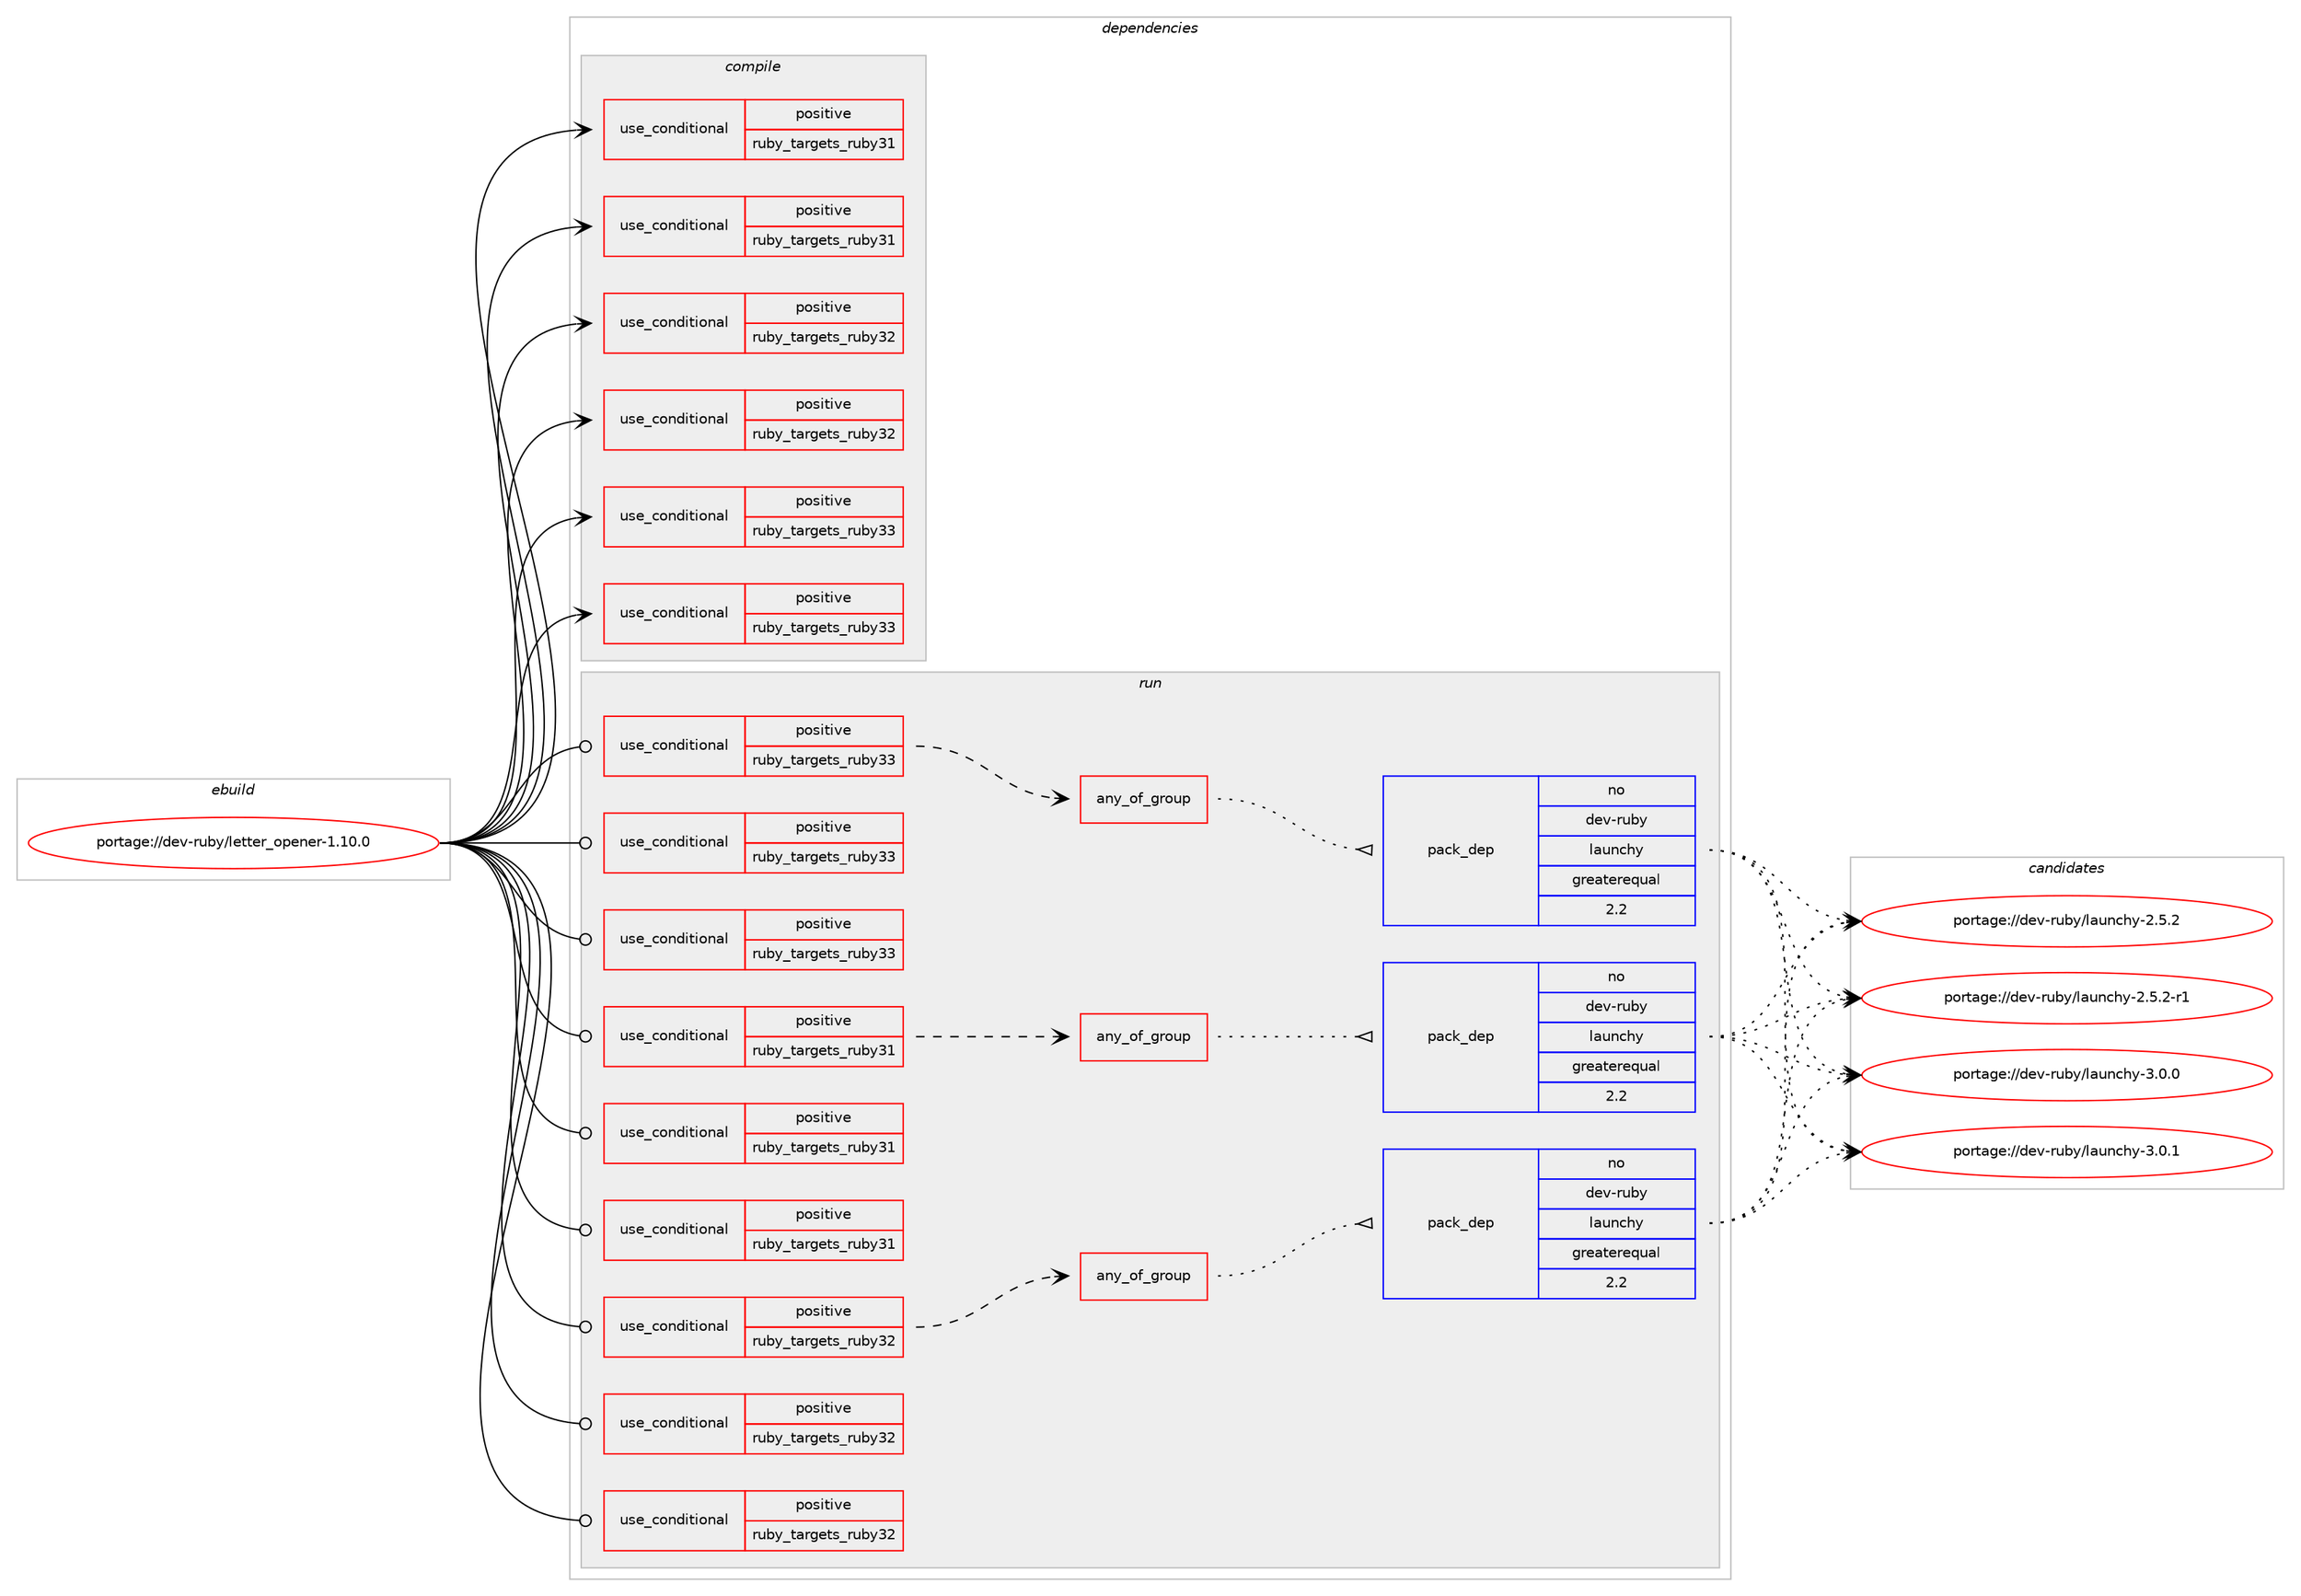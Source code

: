 digraph prolog {

# *************
# Graph options
# *************

newrank=true;
concentrate=true;
compound=true;
graph [rankdir=LR,fontname=Helvetica,fontsize=10,ranksep=1.5];#, ranksep=2.5, nodesep=0.2];
edge  [arrowhead=vee];
node  [fontname=Helvetica,fontsize=10];

# **********
# The ebuild
# **********

subgraph cluster_leftcol {
color=gray;
rank=same;
label=<<i>ebuild</i>>;
id [label="portage://dev-ruby/letter_opener-1.10.0", color=red, width=4, href="../dev-ruby/letter_opener-1.10.0.svg"];
}

# ****************
# The dependencies
# ****************

subgraph cluster_midcol {
color=gray;
label=<<i>dependencies</i>>;
subgraph cluster_compile {
fillcolor="#eeeeee";
style=filled;
label=<<i>compile</i>>;
subgraph cond48499 {
dependency96037 [label=<<TABLE BORDER="0" CELLBORDER="1" CELLSPACING="0" CELLPADDING="4"><TR><TD ROWSPAN="3" CELLPADDING="10">use_conditional</TD></TR><TR><TD>positive</TD></TR><TR><TD>ruby_targets_ruby31</TD></TR></TABLE>>, shape=none, color=red];
# *** BEGIN UNKNOWN DEPENDENCY TYPE (TODO) ***
# dependency96037 -> package_dependency(portage://dev-ruby/letter_opener-1.10.0,install,no,dev-lang,ruby,none,[,,],[slot(3.1)],[])
# *** END UNKNOWN DEPENDENCY TYPE (TODO) ***

}
id:e -> dependency96037:w [weight=20,style="solid",arrowhead="vee"];
subgraph cond48500 {
dependency96038 [label=<<TABLE BORDER="0" CELLBORDER="1" CELLSPACING="0" CELLPADDING="4"><TR><TD ROWSPAN="3" CELLPADDING="10">use_conditional</TD></TR><TR><TD>positive</TD></TR><TR><TD>ruby_targets_ruby31</TD></TR></TABLE>>, shape=none, color=red];
# *** BEGIN UNKNOWN DEPENDENCY TYPE (TODO) ***
# dependency96038 -> package_dependency(portage://dev-ruby/letter_opener-1.10.0,install,no,virtual,rubygems,none,[,,],[],[use(enable(ruby_targets_ruby31),negative)])
# *** END UNKNOWN DEPENDENCY TYPE (TODO) ***

}
id:e -> dependency96038:w [weight=20,style="solid",arrowhead="vee"];
subgraph cond48501 {
dependency96039 [label=<<TABLE BORDER="0" CELLBORDER="1" CELLSPACING="0" CELLPADDING="4"><TR><TD ROWSPAN="3" CELLPADDING="10">use_conditional</TD></TR><TR><TD>positive</TD></TR><TR><TD>ruby_targets_ruby32</TD></TR></TABLE>>, shape=none, color=red];
# *** BEGIN UNKNOWN DEPENDENCY TYPE (TODO) ***
# dependency96039 -> package_dependency(portage://dev-ruby/letter_opener-1.10.0,install,no,dev-lang,ruby,none,[,,],[slot(3.2)],[])
# *** END UNKNOWN DEPENDENCY TYPE (TODO) ***

}
id:e -> dependency96039:w [weight=20,style="solid",arrowhead="vee"];
subgraph cond48502 {
dependency96040 [label=<<TABLE BORDER="0" CELLBORDER="1" CELLSPACING="0" CELLPADDING="4"><TR><TD ROWSPAN="3" CELLPADDING="10">use_conditional</TD></TR><TR><TD>positive</TD></TR><TR><TD>ruby_targets_ruby32</TD></TR></TABLE>>, shape=none, color=red];
# *** BEGIN UNKNOWN DEPENDENCY TYPE (TODO) ***
# dependency96040 -> package_dependency(portage://dev-ruby/letter_opener-1.10.0,install,no,virtual,rubygems,none,[,,],[],[use(enable(ruby_targets_ruby32),negative)])
# *** END UNKNOWN DEPENDENCY TYPE (TODO) ***

}
id:e -> dependency96040:w [weight=20,style="solid",arrowhead="vee"];
subgraph cond48503 {
dependency96041 [label=<<TABLE BORDER="0" CELLBORDER="1" CELLSPACING="0" CELLPADDING="4"><TR><TD ROWSPAN="3" CELLPADDING="10">use_conditional</TD></TR><TR><TD>positive</TD></TR><TR><TD>ruby_targets_ruby33</TD></TR></TABLE>>, shape=none, color=red];
# *** BEGIN UNKNOWN DEPENDENCY TYPE (TODO) ***
# dependency96041 -> package_dependency(portage://dev-ruby/letter_opener-1.10.0,install,no,dev-lang,ruby,none,[,,],[slot(3.3)],[])
# *** END UNKNOWN DEPENDENCY TYPE (TODO) ***

}
id:e -> dependency96041:w [weight=20,style="solid",arrowhead="vee"];
subgraph cond48504 {
dependency96042 [label=<<TABLE BORDER="0" CELLBORDER="1" CELLSPACING="0" CELLPADDING="4"><TR><TD ROWSPAN="3" CELLPADDING="10">use_conditional</TD></TR><TR><TD>positive</TD></TR><TR><TD>ruby_targets_ruby33</TD></TR></TABLE>>, shape=none, color=red];
# *** BEGIN UNKNOWN DEPENDENCY TYPE (TODO) ***
# dependency96042 -> package_dependency(portage://dev-ruby/letter_opener-1.10.0,install,no,virtual,rubygems,none,[,,],[],[use(enable(ruby_targets_ruby33),negative)])
# *** END UNKNOWN DEPENDENCY TYPE (TODO) ***

}
id:e -> dependency96042:w [weight=20,style="solid",arrowhead="vee"];
}
subgraph cluster_compileandrun {
fillcolor="#eeeeee";
style=filled;
label=<<i>compile and run</i>>;
}
subgraph cluster_run {
fillcolor="#eeeeee";
style=filled;
label=<<i>run</i>>;
subgraph cond48505 {
dependency96043 [label=<<TABLE BORDER="0" CELLBORDER="1" CELLSPACING="0" CELLPADDING="4"><TR><TD ROWSPAN="3" CELLPADDING="10">use_conditional</TD></TR><TR><TD>positive</TD></TR><TR><TD>ruby_targets_ruby31</TD></TR></TABLE>>, shape=none, color=red];
subgraph any1161 {
dependency96044 [label=<<TABLE BORDER="0" CELLBORDER="1" CELLSPACING="0" CELLPADDING="4"><TR><TD CELLPADDING="10">any_of_group</TD></TR></TABLE>>, shape=none, color=red];# *** BEGIN UNKNOWN DEPENDENCY TYPE (TODO) ***
# dependency96044 -> package_dependency(portage://dev-ruby/letter_opener-1.10.0,run,no,dev-ruby,launchy,none,[,,],[slot(3)],[use(enable(ruby_targets_ruby31),negative)])
# *** END UNKNOWN DEPENDENCY TYPE (TODO) ***

subgraph pack46235 {
dependency96045 [label=<<TABLE BORDER="0" CELLBORDER="1" CELLSPACING="0" CELLPADDING="4" WIDTH="220"><TR><TD ROWSPAN="6" CELLPADDING="30">pack_dep</TD></TR><TR><TD WIDTH="110">no</TD></TR><TR><TD>dev-ruby</TD></TR><TR><TD>launchy</TD></TR><TR><TD>greaterequal</TD></TR><TR><TD>2.2</TD></TR></TABLE>>, shape=none, color=blue];
}
dependency96044:e -> dependency96045:w [weight=20,style="dotted",arrowhead="oinv"];
}
dependency96043:e -> dependency96044:w [weight=20,style="dashed",arrowhead="vee"];
}
id:e -> dependency96043:w [weight=20,style="solid",arrowhead="odot"];
subgraph cond48506 {
dependency96046 [label=<<TABLE BORDER="0" CELLBORDER="1" CELLSPACING="0" CELLPADDING="4"><TR><TD ROWSPAN="3" CELLPADDING="10">use_conditional</TD></TR><TR><TD>positive</TD></TR><TR><TD>ruby_targets_ruby31</TD></TR></TABLE>>, shape=none, color=red];
# *** BEGIN UNKNOWN DEPENDENCY TYPE (TODO) ***
# dependency96046 -> package_dependency(portage://dev-ruby/letter_opener-1.10.0,run,no,dev-lang,ruby,none,[,,],[slot(3.1)],[])
# *** END UNKNOWN DEPENDENCY TYPE (TODO) ***

}
id:e -> dependency96046:w [weight=20,style="solid",arrowhead="odot"];
subgraph cond48507 {
dependency96047 [label=<<TABLE BORDER="0" CELLBORDER="1" CELLSPACING="0" CELLPADDING="4"><TR><TD ROWSPAN="3" CELLPADDING="10">use_conditional</TD></TR><TR><TD>positive</TD></TR><TR><TD>ruby_targets_ruby31</TD></TR></TABLE>>, shape=none, color=red];
# *** BEGIN UNKNOWN DEPENDENCY TYPE (TODO) ***
# dependency96047 -> package_dependency(portage://dev-ruby/letter_opener-1.10.0,run,no,virtual,rubygems,none,[,,],[],[use(enable(ruby_targets_ruby31),negative)])
# *** END UNKNOWN DEPENDENCY TYPE (TODO) ***

}
id:e -> dependency96047:w [weight=20,style="solid",arrowhead="odot"];
subgraph cond48508 {
dependency96048 [label=<<TABLE BORDER="0" CELLBORDER="1" CELLSPACING="0" CELLPADDING="4"><TR><TD ROWSPAN="3" CELLPADDING="10">use_conditional</TD></TR><TR><TD>positive</TD></TR><TR><TD>ruby_targets_ruby32</TD></TR></TABLE>>, shape=none, color=red];
subgraph any1162 {
dependency96049 [label=<<TABLE BORDER="0" CELLBORDER="1" CELLSPACING="0" CELLPADDING="4"><TR><TD CELLPADDING="10">any_of_group</TD></TR></TABLE>>, shape=none, color=red];# *** BEGIN UNKNOWN DEPENDENCY TYPE (TODO) ***
# dependency96049 -> package_dependency(portage://dev-ruby/letter_opener-1.10.0,run,no,dev-ruby,launchy,none,[,,],[slot(3)],[use(enable(ruby_targets_ruby32),negative)])
# *** END UNKNOWN DEPENDENCY TYPE (TODO) ***

subgraph pack46236 {
dependency96050 [label=<<TABLE BORDER="0" CELLBORDER="1" CELLSPACING="0" CELLPADDING="4" WIDTH="220"><TR><TD ROWSPAN="6" CELLPADDING="30">pack_dep</TD></TR><TR><TD WIDTH="110">no</TD></TR><TR><TD>dev-ruby</TD></TR><TR><TD>launchy</TD></TR><TR><TD>greaterequal</TD></TR><TR><TD>2.2</TD></TR></TABLE>>, shape=none, color=blue];
}
dependency96049:e -> dependency96050:w [weight=20,style="dotted",arrowhead="oinv"];
}
dependency96048:e -> dependency96049:w [weight=20,style="dashed",arrowhead="vee"];
}
id:e -> dependency96048:w [weight=20,style="solid",arrowhead="odot"];
subgraph cond48509 {
dependency96051 [label=<<TABLE BORDER="0" CELLBORDER="1" CELLSPACING="0" CELLPADDING="4"><TR><TD ROWSPAN="3" CELLPADDING="10">use_conditional</TD></TR><TR><TD>positive</TD></TR><TR><TD>ruby_targets_ruby32</TD></TR></TABLE>>, shape=none, color=red];
# *** BEGIN UNKNOWN DEPENDENCY TYPE (TODO) ***
# dependency96051 -> package_dependency(portage://dev-ruby/letter_opener-1.10.0,run,no,dev-lang,ruby,none,[,,],[slot(3.2)],[])
# *** END UNKNOWN DEPENDENCY TYPE (TODO) ***

}
id:e -> dependency96051:w [weight=20,style="solid",arrowhead="odot"];
subgraph cond48510 {
dependency96052 [label=<<TABLE BORDER="0" CELLBORDER="1" CELLSPACING="0" CELLPADDING="4"><TR><TD ROWSPAN="3" CELLPADDING="10">use_conditional</TD></TR><TR><TD>positive</TD></TR><TR><TD>ruby_targets_ruby32</TD></TR></TABLE>>, shape=none, color=red];
# *** BEGIN UNKNOWN DEPENDENCY TYPE (TODO) ***
# dependency96052 -> package_dependency(portage://dev-ruby/letter_opener-1.10.0,run,no,virtual,rubygems,none,[,,],[],[use(enable(ruby_targets_ruby32),negative)])
# *** END UNKNOWN DEPENDENCY TYPE (TODO) ***

}
id:e -> dependency96052:w [weight=20,style="solid",arrowhead="odot"];
subgraph cond48511 {
dependency96053 [label=<<TABLE BORDER="0" CELLBORDER="1" CELLSPACING="0" CELLPADDING="4"><TR><TD ROWSPAN="3" CELLPADDING="10">use_conditional</TD></TR><TR><TD>positive</TD></TR><TR><TD>ruby_targets_ruby33</TD></TR></TABLE>>, shape=none, color=red];
subgraph any1163 {
dependency96054 [label=<<TABLE BORDER="0" CELLBORDER="1" CELLSPACING="0" CELLPADDING="4"><TR><TD CELLPADDING="10">any_of_group</TD></TR></TABLE>>, shape=none, color=red];# *** BEGIN UNKNOWN DEPENDENCY TYPE (TODO) ***
# dependency96054 -> package_dependency(portage://dev-ruby/letter_opener-1.10.0,run,no,dev-ruby,launchy,none,[,,],[slot(3)],[use(enable(ruby_targets_ruby33),negative)])
# *** END UNKNOWN DEPENDENCY TYPE (TODO) ***

subgraph pack46237 {
dependency96055 [label=<<TABLE BORDER="0" CELLBORDER="1" CELLSPACING="0" CELLPADDING="4" WIDTH="220"><TR><TD ROWSPAN="6" CELLPADDING="30">pack_dep</TD></TR><TR><TD WIDTH="110">no</TD></TR><TR><TD>dev-ruby</TD></TR><TR><TD>launchy</TD></TR><TR><TD>greaterequal</TD></TR><TR><TD>2.2</TD></TR></TABLE>>, shape=none, color=blue];
}
dependency96054:e -> dependency96055:w [weight=20,style="dotted",arrowhead="oinv"];
}
dependency96053:e -> dependency96054:w [weight=20,style="dashed",arrowhead="vee"];
}
id:e -> dependency96053:w [weight=20,style="solid",arrowhead="odot"];
subgraph cond48512 {
dependency96056 [label=<<TABLE BORDER="0" CELLBORDER="1" CELLSPACING="0" CELLPADDING="4"><TR><TD ROWSPAN="3" CELLPADDING="10">use_conditional</TD></TR><TR><TD>positive</TD></TR><TR><TD>ruby_targets_ruby33</TD></TR></TABLE>>, shape=none, color=red];
# *** BEGIN UNKNOWN DEPENDENCY TYPE (TODO) ***
# dependency96056 -> package_dependency(portage://dev-ruby/letter_opener-1.10.0,run,no,dev-lang,ruby,none,[,,],[slot(3.3)],[])
# *** END UNKNOWN DEPENDENCY TYPE (TODO) ***

}
id:e -> dependency96056:w [weight=20,style="solid",arrowhead="odot"];
subgraph cond48513 {
dependency96057 [label=<<TABLE BORDER="0" CELLBORDER="1" CELLSPACING="0" CELLPADDING="4"><TR><TD ROWSPAN="3" CELLPADDING="10">use_conditional</TD></TR><TR><TD>positive</TD></TR><TR><TD>ruby_targets_ruby33</TD></TR></TABLE>>, shape=none, color=red];
# *** BEGIN UNKNOWN DEPENDENCY TYPE (TODO) ***
# dependency96057 -> package_dependency(portage://dev-ruby/letter_opener-1.10.0,run,no,virtual,rubygems,none,[,,],[],[use(enable(ruby_targets_ruby33),negative)])
# *** END UNKNOWN DEPENDENCY TYPE (TODO) ***

}
id:e -> dependency96057:w [weight=20,style="solid",arrowhead="odot"];
}
}

# **************
# The candidates
# **************

subgraph cluster_choices {
rank=same;
color=gray;
label=<<i>candidates</i>>;

subgraph choice46235 {
color=black;
nodesep=1;
choice1001011184511411798121471089711711099104121455046534650 [label="portage://dev-ruby/launchy-2.5.2", color=red, width=4,href="../dev-ruby/launchy-2.5.2.svg"];
choice10010111845114117981214710897117110991041214550465346504511449 [label="portage://dev-ruby/launchy-2.5.2-r1", color=red, width=4,href="../dev-ruby/launchy-2.5.2-r1.svg"];
choice1001011184511411798121471089711711099104121455146484648 [label="portage://dev-ruby/launchy-3.0.0", color=red, width=4,href="../dev-ruby/launchy-3.0.0.svg"];
choice1001011184511411798121471089711711099104121455146484649 [label="portage://dev-ruby/launchy-3.0.1", color=red, width=4,href="../dev-ruby/launchy-3.0.1.svg"];
dependency96045:e -> choice1001011184511411798121471089711711099104121455046534650:w [style=dotted,weight="100"];
dependency96045:e -> choice10010111845114117981214710897117110991041214550465346504511449:w [style=dotted,weight="100"];
dependency96045:e -> choice1001011184511411798121471089711711099104121455146484648:w [style=dotted,weight="100"];
dependency96045:e -> choice1001011184511411798121471089711711099104121455146484649:w [style=dotted,weight="100"];
}
subgraph choice46236 {
color=black;
nodesep=1;
choice1001011184511411798121471089711711099104121455046534650 [label="portage://dev-ruby/launchy-2.5.2", color=red, width=4,href="../dev-ruby/launchy-2.5.2.svg"];
choice10010111845114117981214710897117110991041214550465346504511449 [label="portage://dev-ruby/launchy-2.5.2-r1", color=red, width=4,href="../dev-ruby/launchy-2.5.2-r1.svg"];
choice1001011184511411798121471089711711099104121455146484648 [label="portage://dev-ruby/launchy-3.0.0", color=red, width=4,href="../dev-ruby/launchy-3.0.0.svg"];
choice1001011184511411798121471089711711099104121455146484649 [label="portage://dev-ruby/launchy-3.0.1", color=red, width=4,href="../dev-ruby/launchy-3.0.1.svg"];
dependency96050:e -> choice1001011184511411798121471089711711099104121455046534650:w [style=dotted,weight="100"];
dependency96050:e -> choice10010111845114117981214710897117110991041214550465346504511449:w [style=dotted,weight="100"];
dependency96050:e -> choice1001011184511411798121471089711711099104121455146484648:w [style=dotted,weight="100"];
dependency96050:e -> choice1001011184511411798121471089711711099104121455146484649:w [style=dotted,weight="100"];
}
subgraph choice46237 {
color=black;
nodesep=1;
choice1001011184511411798121471089711711099104121455046534650 [label="portage://dev-ruby/launchy-2.5.2", color=red, width=4,href="../dev-ruby/launchy-2.5.2.svg"];
choice10010111845114117981214710897117110991041214550465346504511449 [label="portage://dev-ruby/launchy-2.5.2-r1", color=red, width=4,href="../dev-ruby/launchy-2.5.2-r1.svg"];
choice1001011184511411798121471089711711099104121455146484648 [label="portage://dev-ruby/launchy-3.0.0", color=red, width=4,href="../dev-ruby/launchy-3.0.0.svg"];
choice1001011184511411798121471089711711099104121455146484649 [label="portage://dev-ruby/launchy-3.0.1", color=red, width=4,href="../dev-ruby/launchy-3.0.1.svg"];
dependency96055:e -> choice1001011184511411798121471089711711099104121455046534650:w [style=dotted,weight="100"];
dependency96055:e -> choice10010111845114117981214710897117110991041214550465346504511449:w [style=dotted,weight="100"];
dependency96055:e -> choice1001011184511411798121471089711711099104121455146484648:w [style=dotted,weight="100"];
dependency96055:e -> choice1001011184511411798121471089711711099104121455146484649:w [style=dotted,weight="100"];
}
}

}
